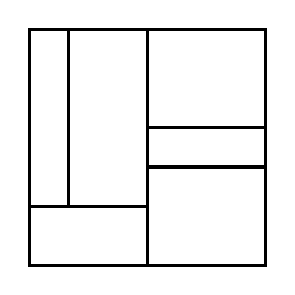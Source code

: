 \begin{tikzpicture}[very thick, scale=.5]
    \draw (0,3/2) rectangle (1,6);
    \draw (1,3/2) rectangle (3,6);
    \draw (0,0) rectangle (3,3/2);
    \draw (3,7/2) rectangle (6,6);
    \draw (3,5/2) rectangle (6,7/2);
    \draw (3,0) rectangle (6,5/2);
\end{tikzpicture}
